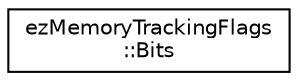 digraph "Graphical Class Hierarchy"
{
 // LATEX_PDF_SIZE
  edge [fontname="Helvetica",fontsize="10",labelfontname="Helvetica",labelfontsize="10"];
  node [fontname="Helvetica",fontsize="10",shape=record];
  rankdir="LR";
  Node0 [label="ezMemoryTrackingFlags\l::Bits",height=0.2,width=0.4,color="black", fillcolor="white", style="filled",URL="$d8/dab/structez_memory_tracking_flags_1_1_bits.htm",tooltip=" "];
}
